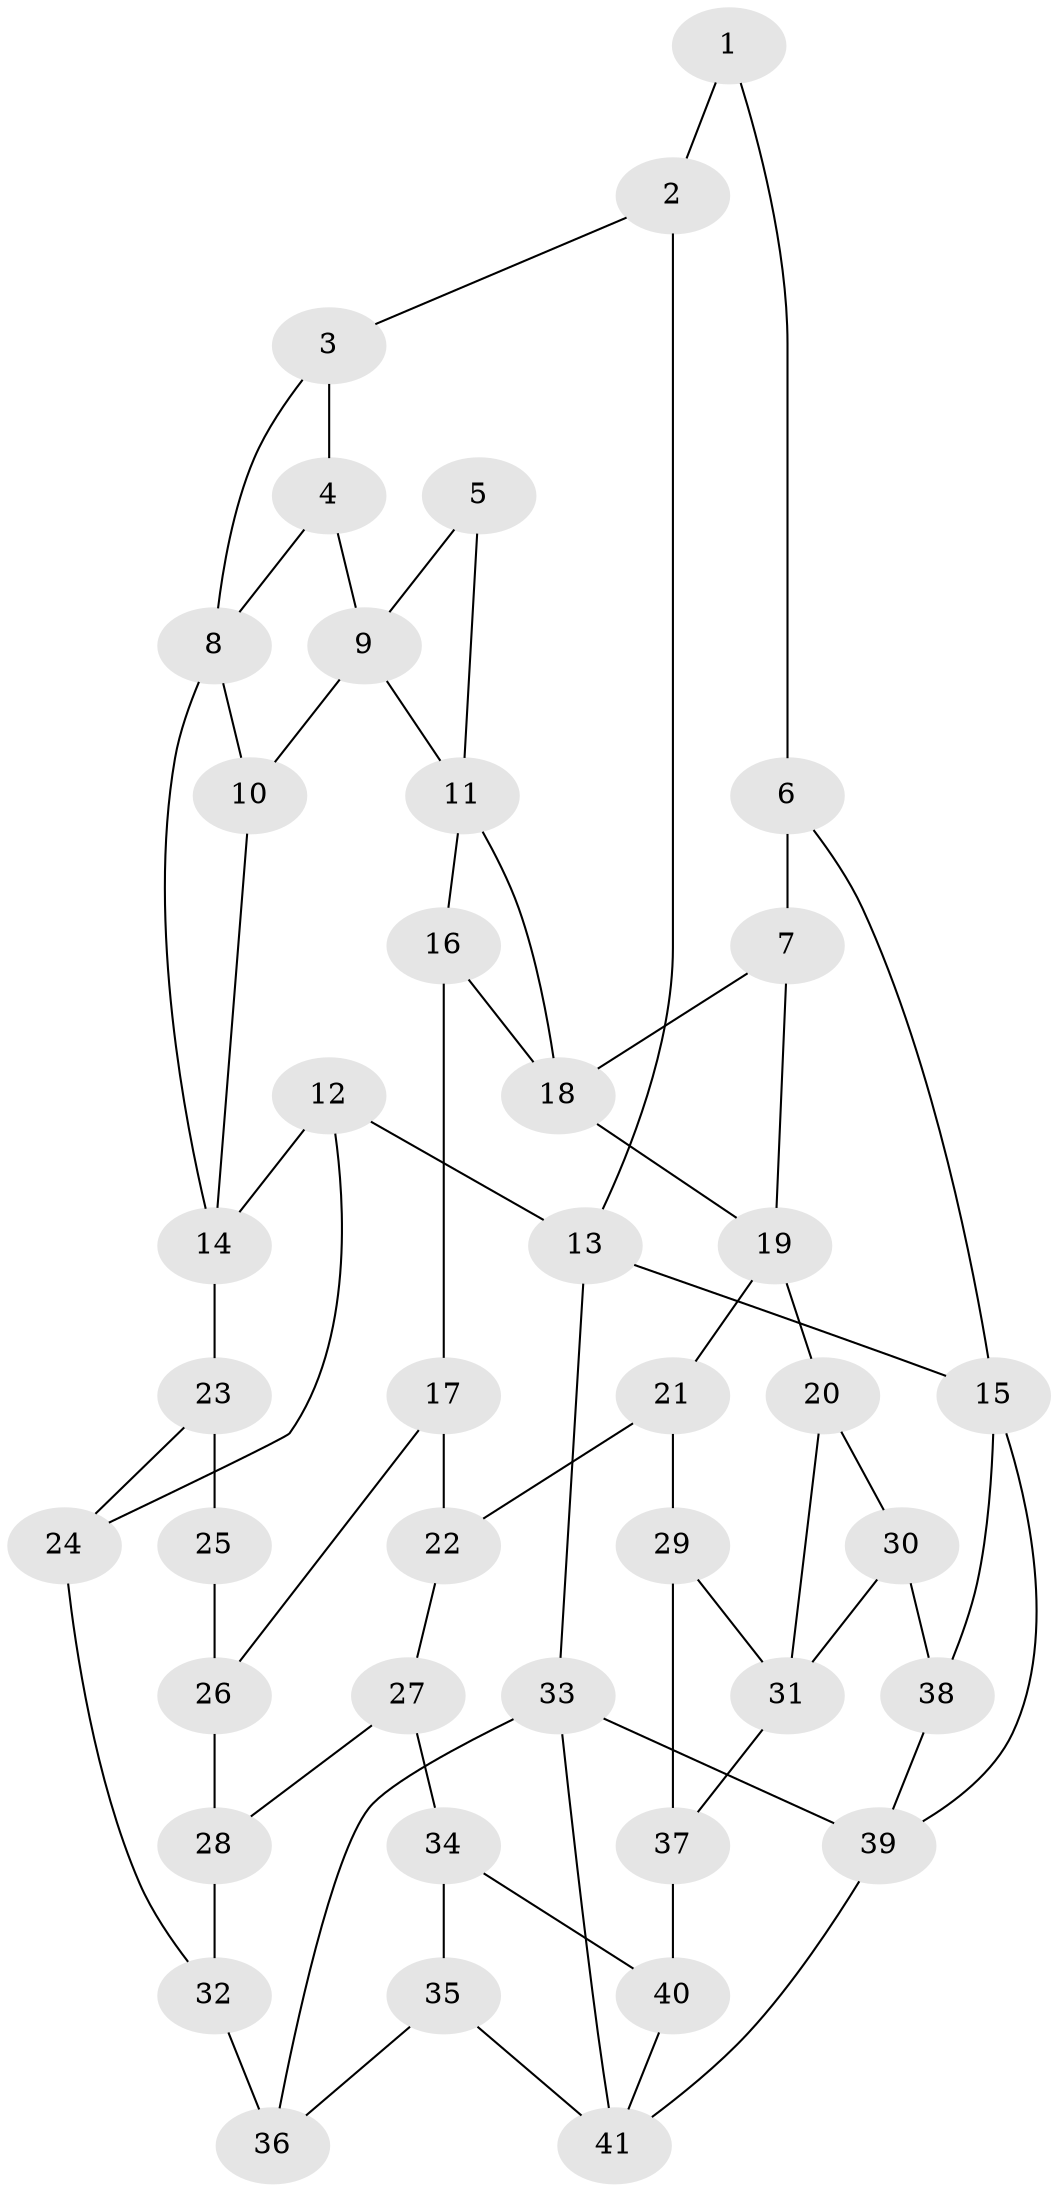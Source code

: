 // original degree distribution, {3: 0.034482758620689655, 5: 0.5862068965517241, 4: 0.20689655172413793, 6: 0.1724137931034483}
// Generated by graph-tools (version 1.1) at 2025/38/03/04/25 23:38:24]
// undirected, 41 vertices, 66 edges
graph export_dot {
  node [color=gray90,style=filled];
  1;
  2;
  3;
  4;
  5;
  6;
  7;
  8;
  9;
  10;
  11;
  12;
  13;
  14;
  15;
  16;
  17;
  18;
  19;
  20;
  21;
  22;
  23;
  24;
  25;
  26;
  27;
  28;
  29;
  30;
  31;
  32;
  33;
  34;
  35;
  36;
  37;
  38;
  39;
  40;
  41;
  1 -- 2 [weight=1.0];
  1 -- 6 [weight=1.0];
  2 -- 3 [weight=1.0];
  2 -- 13 [weight=1.0];
  3 -- 4 [weight=1.0];
  3 -- 8 [weight=1.0];
  4 -- 8 [weight=1.0];
  4 -- 9 [weight=1.0];
  5 -- 9 [weight=1.0];
  5 -- 11 [weight=1.0];
  6 -- 7 [weight=1.0];
  6 -- 15 [weight=1.0];
  7 -- 18 [weight=1.0];
  7 -- 19 [weight=1.0];
  8 -- 10 [weight=1.0];
  8 -- 14 [weight=1.0];
  9 -- 10 [weight=1.0];
  9 -- 11 [weight=1.0];
  10 -- 14 [weight=1.0];
  11 -- 16 [weight=1.0];
  11 -- 18 [weight=1.0];
  12 -- 13 [weight=1.0];
  12 -- 14 [weight=1.0];
  12 -- 24 [weight=1.0];
  13 -- 15 [weight=1.0];
  13 -- 33 [weight=1.0];
  14 -- 23 [weight=1.0];
  15 -- 38 [weight=1.0];
  15 -- 39 [weight=1.0];
  16 -- 17 [weight=1.0];
  16 -- 18 [weight=1.0];
  17 -- 22 [weight=1.0];
  17 -- 26 [weight=1.0];
  18 -- 19 [weight=1.0];
  19 -- 20 [weight=1.0];
  19 -- 21 [weight=1.0];
  20 -- 30 [weight=1.0];
  20 -- 31 [weight=1.0];
  21 -- 22 [weight=1.0];
  21 -- 29 [weight=1.0];
  22 -- 27 [weight=1.0];
  23 -- 24 [weight=1.0];
  23 -- 25 [weight=2.0];
  24 -- 32 [weight=1.0];
  25 -- 26 [weight=2.0];
  26 -- 28 [weight=1.0];
  27 -- 28 [weight=1.0];
  27 -- 34 [weight=1.0];
  28 -- 32 [weight=1.0];
  29 -- 31 [weight=1.0];
  29 -- 37 [weight=1.0];
  30 -- 31 [weight=1.0];
  30 -- 38 [weight=2.0];
  31 -- 37 [weight=1.0];
  32 -- 36 [weight=2.0];
  33 -- 36 [weight=1.0];
  33 -- 39 [weight=1.0];
  33 -- 41 [weight=1.0];
  34 -- 35 [weight=1.0];
  34 -- 40 [weight=1.0];
  35 -- 36 [weight=1.0];
  35 -- 41 [weight=1.0];
  37 -- 40 [weight=2.0];
  38 -- 39 [weight=1.0];
  39 -- 41 [weight=1.0];
  40 -- 41 [weight=1.0];
}
